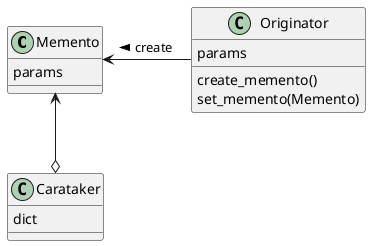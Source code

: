 @startuml

class Memento{
  params
}

class Originator{
  params
  create_memento()
  set_memento(Memento)
}

class Carataker{
  dict
}

Originator -left-> Memento: create >
Carataker o-up-> Memento

@enduml
